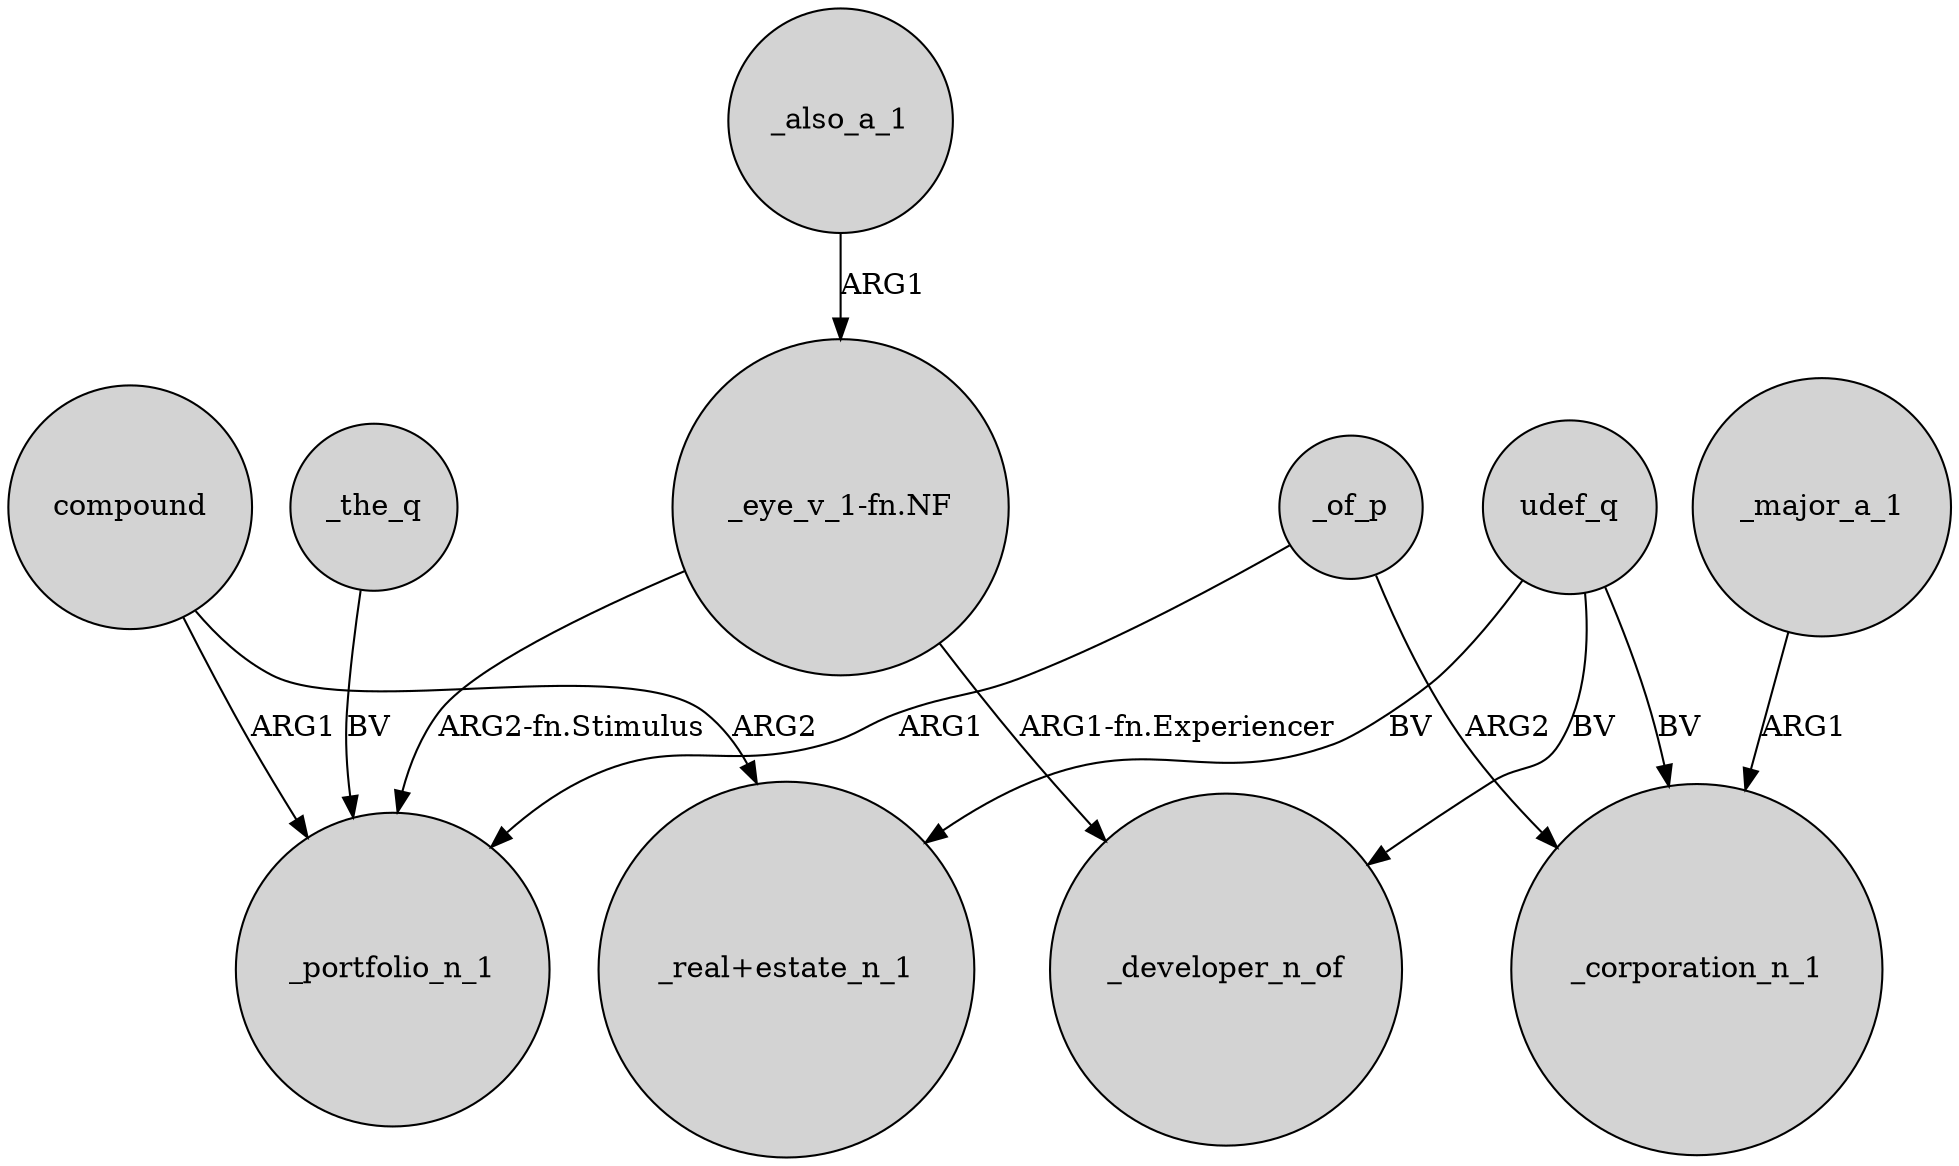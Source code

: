 digraph {
	node [shape=circle style=filled]
	_also_a_1 -> "_eye_v_1-fn.NF" [label=ARG1]
	compound -> _portfolio_n_1 [label=ARG1]
	"_eye_v_1-fn.NF" -> _portfolio_n_1 [label="ARG2-fn.Stimulus"]
	udef_q -> _developer_n_of [label=BV]
	_the_q -> _portfolio_n_1 [label=BV]
	udef_q -> "_real+estate_n_1" [label=BV]
	"_eye_v_1-fn.NF" -> _developer_n_of [label="ARG1-fn.Experiencer"]
	compound -> "_real+estate_n_1" [label=ARG2]
	_major_a_1 -> _corporation_n_1 [label=ARG1]
	_of_p -> _corporation_n_1 [label=ARG2]
	_of_p -> _portfolio_n_1 [label=ARG1]
	udef_q -> _corporation_n_1 [label=BV]
}
